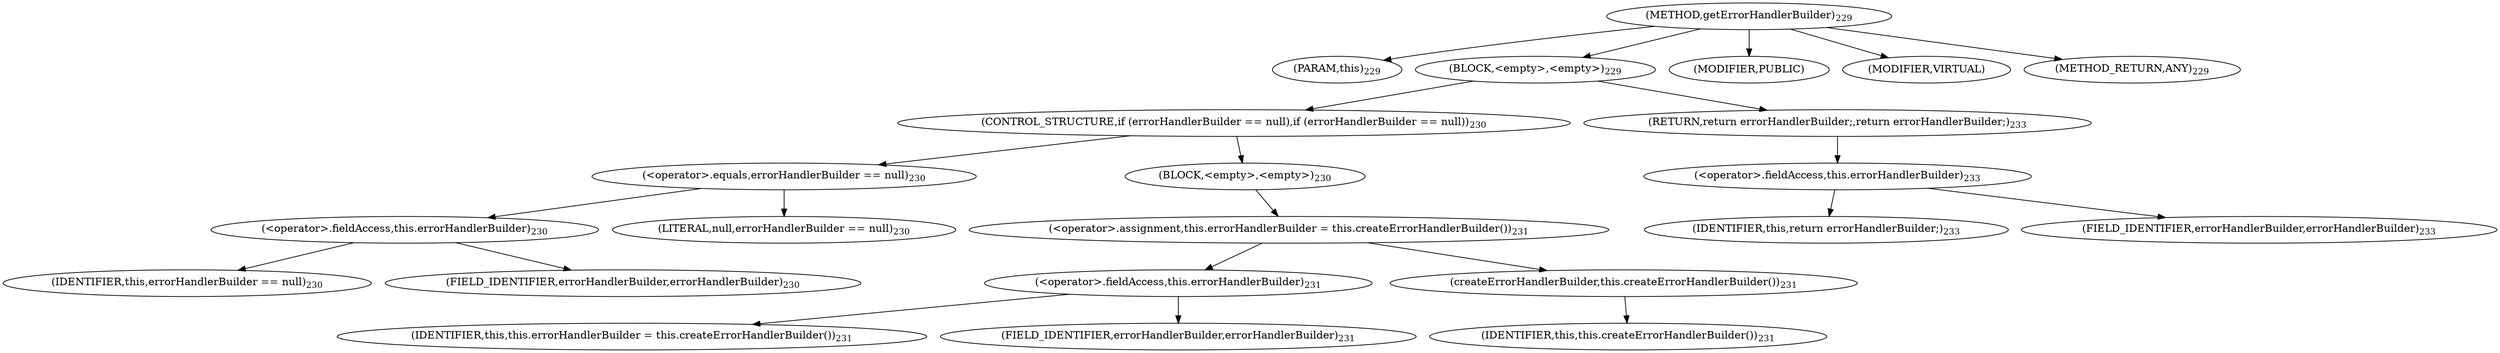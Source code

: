 digraph "getErrorHandlerBuilder" {  
"489" [label = <(METHOD,getErrorHandlerBuilder)<SUB>229</SUB>> ]
"25" [label = <(PARAM,this)<SUB>229</SUB>> ]
"490" [label = <(BLOCK,&lt;empty&gt;,&lt;empty&gt;)<SUB>229</SUB>> ]
"491" [label = <(CONTROL_STRUCTURE,if (errorHandlerBuilder == null),if (errorHandlerBuilder == null))<SUB>230</SUB>> ]
"492" [label = <(&lt;operator&gt;.equals,errorHandlerBuilder == null)<SUB>230</SUB>> ]
"493" [label = <(&lt;operator&gt;.fieldAccess,this.errorHandlerBuilder)<SUB>230</SUB>> ]
"494" [label = <(IDENTIFIER,this,errorHandlerBuilder == null)<SUB>230</SUB>> ]
"495" [label = <(FIELD_IDENTIFIER,errorHandlerBuilder,errorHandlerBuilder)<SUB>230</SUB>> ]
"496" [label = <(LITERAL,null,errorHandlerBuilder == null)<SUB>230</SUB>> ]
"497" [label = <(BLOCK,&lt;empty&gt;,&lt;empty&gt;)<SUB>230</SUB>> ]
"498" [label = <(&lt;operator&gt;.assignment,this.errorHandlerBuilder = this.createErrorHandlerBuilder())<SUB>231</SUB>> ]
"499" [label = <(&lt;operator&gt;.fieldAccess,this.errorHandlerBuilder)<SUB>231</SUB>> ]
"500" [label = <(IDENTIFIER,this,this.errorHandlerBuilder = this.createErrorHandlerBuilder())<SUB>231</SUB>> ]
"501" [label = <(FIELD_IDENTIFIER,errorHandlerBuilder,errorHandlerBuilder)<SUB>231</SUB>> ]
"502" [label = <(createErrorHandlerBuilder,this.createErrorHandlerBuilder())<SUB>231</SUB>> ]
"24" [label = <(IDENTIFIER,this,this.createErrorHandlerBuilder())<SUB>231</SUB>> ]
"503" [label = <(RETURN,return errorHandlerBuilder;,return errorHandlerBuilder;)<SUB>233</SUB>> ]
"504" [label = <(&lt;operator&gt;.fieldAccess,this.errorHandlerBuilder)<SUB>233</SUB>> ]
"505" [label = <(IDENTIFIER,this,return errorHandlerBuilder;)<SUB>233</SUB>> ]
"506" [label = <(FIELD_IDENTIFIER,errorHandlerBuilder,errorHandlerBuilder)<SUB>233</SUB>> ]
"507" [label = <(MODIFIER,PUBLIC)> ]
"508" [label = <(MODIFIER,VIRTUAL)> ]
"509" [label = <(METHOD_RETURN,ANY)<SUB>229</SUB>> ]
  "489" -> "25" 
  "489" -> "490" 
  "489" -> "507" 
  "489" -> "508" 
  "489" -> "509" 
  "490" -> "491" 
  "490" -> "503" 
  "491" -> "492" 
  "491" -> "497" 
  "492" -> "493" 
  "492" -> "496" 
  "493" -> "494" 
  "493" -> "495" 
  "497" -> "498" 
  "498" -> "499" 
  "498" -> "502" 
  "499" -> "500" 
  "499" -> "501" 
  "502" -> "24" 
  "503" -> "504" 
  "504" -> "505" 
  "504" -> "506" 
}
